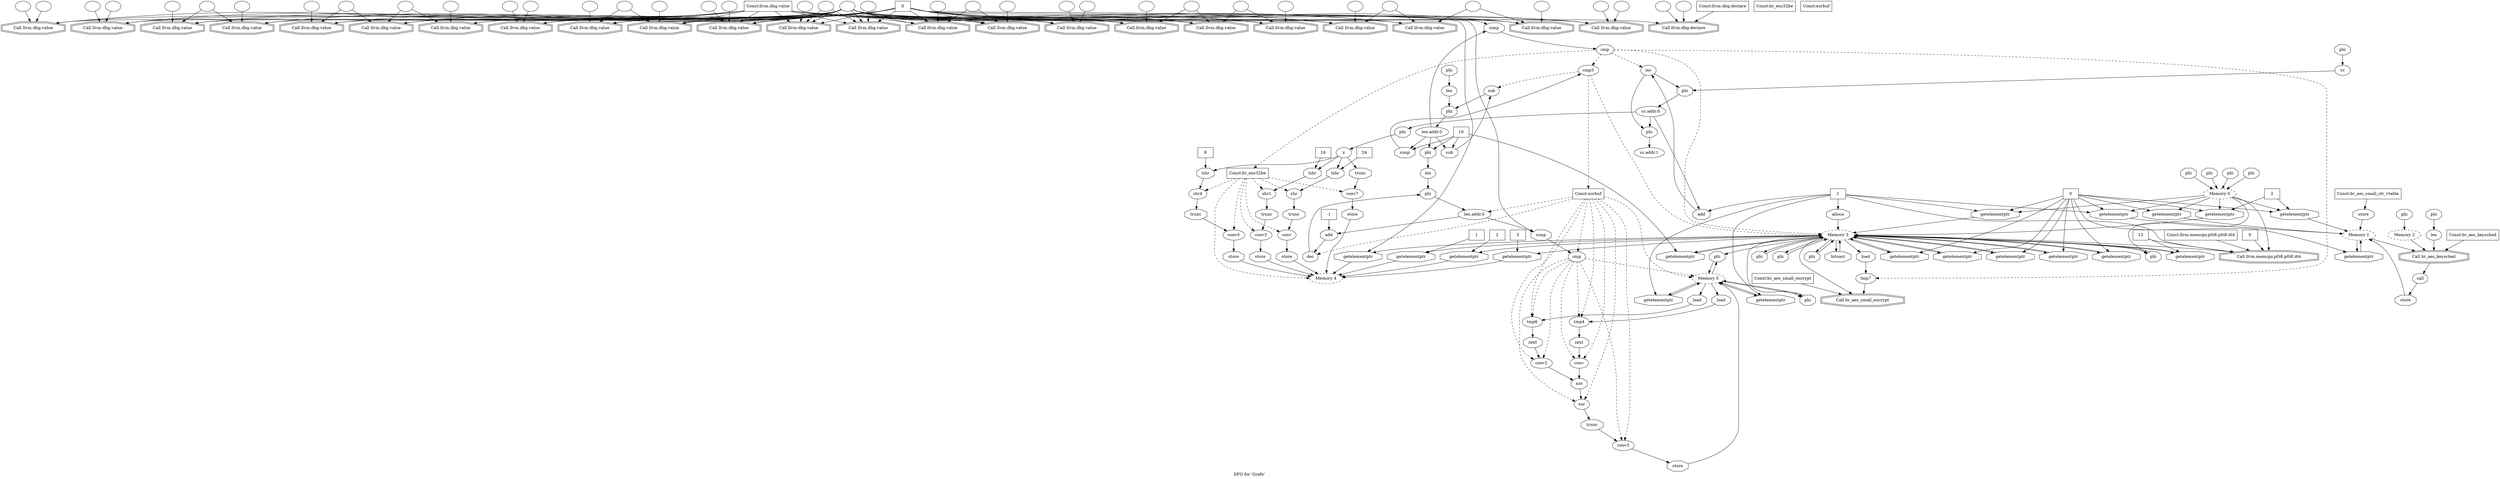 digraph "DFG for 'Grafo'  "{
label="DFG for 'Grafo' ";
node_0[shape=doubleoctagon,style=solid,label="Call llvm.dbg.value"]
node_3[shape=ellipse,style=solid,label=""]
"node_3"->"node_0"
node_106[shape=ellipse,style=solid,label=""]
node_105[shape=doubleoctagon,style=solid,label="Call llvm.dbg.value"]
"node_106"->"node_105"
node_95[shape=doubleoctagon,style=solid,label="Call llvm.dbg.value"]
node_8[shape=ellipse,style=solid,label=""]
node_6[shape=doubleoctagon,style=solid,label="Call llvm.dbg.value"]
"node_8"->"node_6"
node_9[shape=doubleoctagon,style=solid,label="Call llvm.dbg.value"]
node_10[shape=ellipse,style=solid,label=""]
"node_10"->"node_9"
node_5[shape=box,style=solid,label="Const:llvm.dbg.value"]
"node_5"->"node_0"
"node_5"->"node_95"
"node_5"->"node_9"
"node_5"->"node_6"
node_31[shape=doubleoctagon,style=solid,label="Call llvm.dbg.value"]
"node_5"->"node_31"
node_34[shape=doubleoctagon,style=solid,label="Call llvm.dbg.value"]
"node_5"->"node_34"
node_37[shape=doubleoctagon,style=solid,label="Call llvm.dbg.value"]
"node_5"->"node_37"
node_40[shape=doubleoctagon,style=solid,label="Call llvm.dbg.value"]
"node_5"->"node_40"
node_43[shape=doubleoctagon,style=solid,label="Call llvm.dbg.value"]
"node_5"->"node_43"
node_46[shape=doubleoctagon,style=solid,label="Call llvm.dbg.value"]
"node_5"->"node_46"
node_74[shape=doubleoctagon,style=solid,label="Call llvm.dbg.value"]
"node_5"->"node_74"
node_93[shape=doubleoctagon,style=solid,label="Call llvm.dbg.value"]
"node_5"->"node_93"
node_99[shape=doubleoctagon,style=solid,label="Call llvm.dbg.value"]
"node_5"->"node_99"
node_102[shape=doubleoctagon,style=solid,label="Call llvm.dbg.value"]
"node_5"->"node_102"
"node_5"->"node_105"
node_137[shape=doubleoctagon,style=solid,label="Call llvm.dbg.value"]
"node_5"->"node_137"
node_140[shape=doubleoctagon,style=solid,label="Call llvm.dbg.value"]
"node_5"->"node_140"
node_143[shape=doubleoctagon,style=solid,label="Call llvm.dbg.value"]
"node_5"->"node_143"
node_146[shape=doubleoctagon,style=solid,label="Call llvm.dbg.value"]
"node_5"->"node_146"
node_148[shape=doubleoctagon,style=solid,label="Call llvm.dbg.value"]
"node_5"->"node_148"
node_161[shape=doubleoctagon,style=solid,label="Call llvm.dbg.value"]
"node_5"->"node_161"
node_165[shape=doubleoctagon,style=solid,label="Call llvm.dbg.value"]
"node_5"->"node_165"
node_171[shape=doubleoctagon,style=solid,label="Call llvm.dbg.value"]
"node_5"->"node_171"
node_7[shape=ellipse,style=solid,label=""]
"node_7"->"node_6"
node_4[shape=ellipse,style=solid,label=""]
"node_4"->"node_0"
"node_4"->"node_95"
"node_4"->"node_9"
"node_4"->"node_6"
"node_4"->"node_31"
"node_4"->"node_34"
"node_4"->"node_37"
"node_4"->"node_40"
"node_4"->"node_43"
"node_4"->"node_46"
node_63[shape=doubleoctagon,style=solid,label="Call llvm.dbg.declare"]
"node_4"->"node_63"
"node_4"->"node_74"
"node_4"->"node_93"
"node_4"->"node_99"
"node_4"->"node_102"
"node_4"->"node_105"
"node_4"->"node_137"
"node_4"->"node_140"
"node_4"->"node_143"
"node_4"->"node_146"
"node_4"->"node_148"
"node_4"->"node_161"
"node_4"->"node_165"
"node_4"->"node_171"
node_2[shape=box,style=solid,label="0"]
"node_2"->"node_0"
"node_2"->"node_95"
"node_2"->"node_9"
"node_2"->"node_6"
"node_2"->"node_31"
"node_2"->"node_34"
"node_2"->"node_37"
"node_2"->"node_40"
"node_2"->"node_43"
"node_2"->"node_46"
node_62[shape=octagon,style=solid,label="icmp"]
"node_2"->"node_62"
"node_2"->"node_74"
"node_2"->"node_93"
"node_2"->"node_99"
"node_2"->"node_102"
"node_2"->"node_105"
node_114[shape=octagon,style=solid,label="getelementptr"]
"node_2"->"node_114"
"node_2"->"node_137"
"node_2"->"node_140"
"node_2"->"node_143"
"node_2"->"node_146"
"node_2"->"node_148"
"node_2"->"node_161"
node_164[shape=octagon,style=solid,label="icmp"]
"node_2"->"node_164"
"node_2"->"node_165"
"node_2"->"node_171"
node_1[shape=ellipse,style=solid,label=""]
"node_1"->"node_0"
node_11[shape=ellipse,style=solid,label=""]
"node_11"->"node_9"
node_12[shape=ellipse,style=dashed,label="Memory 1"]
node_20[shape=octagon,style=solid,label="getelementptr"]
"node_12"->"node_20"
node_22[shape=doubleoctagon,style=solid,label="Call br_aes_keysched"]
"node_12"->"node_22"
node_13[shape=octagon,style=solid,label="getelementptr"]
"node_13"->"node_12"
node_14[shape=ellipse,style=dashed,label="Memory 0"]
"node_14"->"node_13"
node_18[shape=octagon,style=solid,label="getelementptr"]
"node_14"->"node_18"
node_26[shape=octagon,style=solid,label="getelementptr"]
"node_14"->"node_26"
node_59[shape=octagon,style=solid,label="phi"]
"node_14"->"node_59"
node_68[shape=doubleoctagon,style=solid,label="Call llvm.memcpy.p0i8.p0i8.i64"]
"node_14"->"node_68"
node_78[shape=octagon,style=solid,label="getelementptr"]
"node_14"->"node_78"
node_81[shape=octagon,style=solid,label="getelementptr"]
"node_14"->"node_81"
node_15[shape=box,style=solid,label="0"]
"node_15"->"node_13"
"node_15"->"node_18"
"node_15"->"node_20"
"node_15"->"node_26"
node_72[shape=octagon,style=solid,label="getelementptr"]
"node_15"->"node_72"
"node_15"->"node_78"
"node_15"->"node_81"
node_82[shape=octagon,style=solid,label="getelementptr"]
"node_15"->"node_82"
node_83[shape=octagon,style=solid,label="getelementptr"]
"node_15"->"node_83"
node_88[shape=octagon,style=solid,label="getelementptr"]
"node_15"->"node_88"
node_91[shape=octagon,style=solid,label="getelementptr"]
"node_15"->"node_91"
node_16[shape=octagon,style=solid,label="store"]
"node_16"->"node_12"
node_17[shape=box,style=solid,label="Const:br_aes_small_ctr_vtable"]
"node_17"->"node_16"
"node_18"->"node_12"
node_19[shape=box,style=solid,label="1"]
"node_19"->"node_18"
node_30[shape=octagon,style=solid,label="alloca"]
"node_19"->"node_30"
node_52[shape=octagon,style=solid,label="add"]
"node_19"->"node_52"
"node_19"->"node_68"
"node_19"->"node_81"
node_158[shape=octagon,style=solid,label="getelementptr"]
"node_19"->"node_158"
node_160[shape=octagon,style=solid,label="getelementptr"]
"node_19"->"node_160"
"node_20"->"node_12"
node_21[shape=ellipse,style=solid,label="call"]
node_28[shape=octagon,style=solid,label="store"]
"node_21"->"node_28"
"node_22"->"node_21"
node_23[shape=ellipse,style=dashed,label="Memory 2"]
"node_23"->"node_22"
node_24[shape=ellipse,style=solid,label="len"]
"node_24"->"node_22"
node_25[shape=box,style=solid,label="Const:br_aes_keysched"]
"node_25"->"node_22"
"node_26"->"node_12"
node_27[shape=box,style=solid,label="2"]
"node_27"->"node_26"
"node_27"->"node_78"
"node_28"->"node_12"
node_29[shape=ellipse,style=dashed,label="Memory 3"]
"node_29"->"node_59"
node_60[shape=octagon,style=solid,label="getelementptr"]
"node_29"->"node_60"
node_67[shape=octagon,style=solid,label="bitcast"]
"node_29"->"node_67"
"node_29"->"node_68"
"node_29"->"node_72"
node_73[shape=octagon,style=solid,label="getelementptr"]
"node_29"->"node_73"
node_192[shape=octagon,style=solid,label="phi"]
"node_29"->"node_192"
node_80[shape=octagon,style=solid,label="load"]
"node_29"->"node_80"
"node_29"->"node_82"
"node_29"->"node_83"
node_84[shape=doubleoctagon,style=solid,label="Call br_aes_small_encrypt"]
"node_29"->"node_84"
"node_29"->"node_88"
"node_29"->"node_91"
"node_29"->"node_114"
node_121[shape=octagon,style=solid,label="getelementptr"]
"node_29"->"node_121"
node_129[shape=octagon,style=solid,label="getelementptr"]
"node_29"->"node_129"
node_134[shape=octagon,style=solid,label="getelementptr"]
"node_29"->"node_134"
node_157[shape=octagon,style=solid,label="phi"]
"node_29"->"node_157"
node_159[shape=octagon,style=solid,label="phi"]
"node_29"->"node_159"
node_190[shape=octagon,style=solid,label="phi"]
"node_29"->"node_190"
node_193[shape=octagon,style=solid,label="phi"]
"node_29"->"node_193"
"node_30"->"node_29"
node_32[shape=ellipse,style=solid,label=""]
"node_32"->"node_31"
node_33[shape=ellipse,style=solid,label=""]
"node_33"->"node_31"
node_35[shape=ellipse,style=solid,label=""]
"node_35"->"node_34"
node_36[shape=ellipse,style=solid,label=""]
"node_36"->"node_34"
node_38[shape=ellipse,style=solid,label=""]
"node_38"->"node_37"
node_39[shape=ellipse,style=solid,label=""]
"node_39"->"node_37"
"node_39"->"node_74"
node_41[shape=ellipse,style=solid,label=""]
"node_41"->"node_40"
"node_41"->"node_46"
node_42[shape=ellipse,style=solid,label=""]
"node_42"->"node_40"
node_44[shape=ellipse,style=solid,label=""]
"node_44"->"node_43"
node_45[shape=ellipse,style=solid,label=""]
"node_45"->"node_95"
"node_45"->"node_43"
node_47[shape=ellipse,style=solid,label=""]
"node_47"->"node_46"
"node_47"->"node_93"
node_48[shape=ellipse,style=solid,label="cc.addr.0"]
"node_48"->"node_52"
node_98[shape=octagon,style=solid,label="phi"]
"node_48"->"node_98"
node_191[shape=octagon,style=solid,label="phi"]
"node_48"->"node_191"
node_49[shape=octagon,style=solid,label="phi"]
"node_49"->"node_48"
node_50[shape=ellipse,style=solid,label="cc"]
"node_50"->"node_49"
node_51[shape=ellipse,style=solid,label="inc"]
"node_51"->"node_49"
"node_51"->"node_98"
"node_52"->"node_51"
node_53[shape=ellipse,style=solid,label="len.addr.0"]
node_57[shape=octagon,style=solid,label="sub"]
"node_53"->"node_57"
"node_53"->"node_62"
node_87[shape=octagon,style=solid,label="icmp"]
"node_53"->"node_87"
node_194[shape=octagon,style=solid,label="phi"]
"node_53"->"node_194"
node_54[shape=octagon,style=solid,label="phi"]
"node_54"->"node_53"
node_55[shape=ellipse,style=solid,label="len"]
"node_55"->"node_54"
node_56[shape=ellipse,style=solid,label="sub"]
"node_56"->"node_54"
"node_57"->"node_56"
node_58[shape=box,style=solid,label="16"]
"node_58"->"node_57"
"node_58"->"node_60"
"node_58"->"node_87"
"node_58"->"node_194"
"node_59"->"node_29"
"node_60"->"node_29"
node_61[shape=ellipse,style=solid,label="cmp"]
"node_61"->"node_29" [style=dashed]
"node_61"->"node_51" [style=dashed]
node_79[shape=ellipse,style=solid,label="tmp7"]
"node_61"->"node_79" [style=dashed]
node_86[shape=ellipse,style=solid,label="cmp3"]
"node_61"->"node_86" [style=dashed]
node_195[shape=box,style=solid,label="Const:br_enc32be"]
"node_61"->"node_195" [style=dashed]
"node_62"->"node_61"
node_64[shape=ellipse,style=solid,label=""]
"node_64"->"node_63"
node_65[shape=ellipse,style=solid,label=""]
"node_65"->"node_63"
node_66[shape=box,style=solid,label="Const:llvm.dbg.declare"]
"node_66"->"node_63"
"node_67"->"node_29"
node_69[shape=box,style=solid,label="12"]
"node_69"->"node_68"
"node_69"->"node_73"
node_70[shape=box,style=solid,label="0"]
"node_70"->"node_68"
node_71[shape=box,style=solid,label="Const:llvm.memcpy.p0i8.p0i8.i64"]
"node_71"->"node_68"
"node_72"->"node_29"
"node_73"->"node_29"
node_75[shape=ellipse,style=solid,label=""]
"node_75"->"node_74"
"node_192"->"node_29"
node_77[shape=box,style=solid,label="Const:br_enc32be"]
"node_78"->"node_29"
"node_79"->"node_84"
"node_80"->"node_79"
"node_81"->"node_29"
"node_82"->"node_29"
"node_83"->"node_29"
node_85[shape=box,style=solid,label="Const:br_aes_small_encrypt"]
"node_85"->"node_84"
"node_86"->"node_29" [style=dashed]
"node_86"->"node_56" [style=dashed]
node_196[shape=box,style=solid,label="Const:xorbuf"]
"node_86"->"node_196" [style=dashed]
"node_87"->"node_86"
"node_88"->"node_29"
node_90[shape=box,style=solid,label="Const:xorbuf"]
"node_91"->"node_29"
node_94[shape=ellipse,style=solid,label=""]
"node_94"->"node_93"
node_96[shape=ellipse,style=solid,label=""]
"node_96"->"node_95"
node_97[shape=ellipse,style=solid,label="cc.addr.1"]
"node_98"->"node_97"
node_100[shape=ellipse,style=solid,label=""]
"node_100"->"node_99"
"node_100"->"node_105"
node_101[shape=ellipse,style=solid,label=""]
"node_101"->"node_99"
node_103[shape=ellipse,style=solid,label=""]
"node_103"->"node_102"
node_104[shape=ellipse,style=solid,label=""]
"node_104"->"node_102"
node_107[shape=ellipse,style=solid,label="shr"]
node_112[shape=octagon,style=solid,label="trunc"]
"node_107"->"node_112"
node_108[shape=octagon,style=solid,label="lshr"]
"node_108"->"node_107"
node_109[shape=ellipse,style=solid,label="x"]
"node_109"->"node_108"
node_117[shape=octagon,style=solid,label="lshr"]
"node_109"->"node_117"
node_125[shape=octagon,style=solid,label="lshr"]
"node_109"->"node_125"
node_133[shape=octagon,style=solid,label="trunc"]
"node_109"->"node_133"
node_110[shape=box,style=solid,label="24"]
"node_110"->"node_108"
node_111[shape=ellipse,style=solid,label="conv"]
node_115[shape=octagon,style=solid,label="store"]
"node_111"->"node_115"
"node_112"->"node_111"
node_113[shape=ellipse,style=dashed,label="Memory 4"]
"node_114"->"node_113"
"node_115"->"node_113"
node_116[shape=ellipse,style=solid,label="shr1"]
node_120[shape=octagon,style=solid,label="trunc"]
"node_116"->"node_120"
"node_117"->"node_116"
node_118[shape=box,style=solid,label="16"]
"node_118"->"node_117"
node_119[shape=ellipse,style=solid,label="conv2"]
node_123[shape=octagon,style=solid,label="store"]
"node_119"->"node_123"
"node_120"->"node_119"
"node_121"->"node_113"
node_122[shape=box,style=solid,label="1"]
"node_122"->"node_121"
"node_123"->"node_113"
node_124[shape=ellipse,style=solid,label="shr4"]
node_128[shape=octagon,style=solid,label="trunc"]
"node_124"->"node_128"
"node_125"->"node_124"
node_126[shape=box,style=solid,label="8"]
"node_126"->"node_125"
node_127[shape=ellipse,style=solid,label="conv5"]
node_131[shape=octagon,style=solid,label="store"]
"node_127"->"node_131"
"node_128"->"node_127"
"node_129"->"node_113"
node_130[shape=box,style=solid,label="2"]
"node_130"->"node_129"
"node_131"->"node_113"
node_132[shape=ellipse,style=solid,label="conv7"]
node_136[shape=octagon,style=solid,label="store"]
"node_132"->"node_136"
"node_133"->"node_132"
"node_134"->"node_113"
node_135[shape=box,style=solid,label="3"]
"node_135"->"node_134"
"node_136"->"node_113"
node_138[shape=ellipse,style=solid,label=""]
"node_138"->"node_137"
"node_138"->"node_146"
node_139[shape=ellipse,style=solid,label=""]
"node_139"->"node_137"
node_141[shape=ellipse,style=solid,label=""]
"node_141"->"node_140"
"node_141"->"node_148"
node_142[shape=ellipse,style=solid,label=""]
"node_142"->"node_140"
node_144[shape=ellipse,style=solid,label=""]
"node_144"->"node_143"
node_145[shape=ellipse,style=solid,label=""]
"node_145"->"node_143"
"node_145"->"node_161"
node_147[shape=ellipse,style=solid,label=""]
"node_147"->"node_146"
"node_147"->"node_171"
node_149[shape=ellipse,style=solid,label=""]
"node_149"->"node_148"
"node_149"->"node_165"
node_150[shape=ellipse,style=solid,label="len.addr.0"]
node_154[shape=octagon,style=solid,label="add"]
"node_150"->"node_154"
"node_150"->"node_164"
node_151[shape=octagon,style=solid,label="phi"]
"node_151"->"node_150"
node_152[shape=ellipse,style=solid,label="len"]
"node_152"->"node_151"
node_153[shape=ellipse,style=solid,label="dec"]
"node_153"->"node_151"
"node_154"->"node_153"
node_155[shape=box,style=solid,label="-1"]
"node_155"->"node_154"
node_156[shape=ellipse,style=dashed,label="Memory 5"]
"node_156"->"node_157"
"node_156"->"node_158"
"node_156"->"node_159"
"node_156"->"node_160"
node_168[shape=octagon,style=solid,label="load"]
"node_156"->"node_168"
node_174[shape=octagon,style=solid,label="load"]
"node_156"->"node_174"
"node_157"->"node_156"
"node_158"->"node_156"
"node_159"->"node_156"
"node_160"->"node_156"
node_162[shape=ellipse,style=solid,label=""]
"node_162"->"node_161"
node_163[shape=ellipse,style=solid,label="cmp"]
"node_163"->"node_156" [style=dashed]
node_167[shape=ellipse,style=solid,label="tmp4"]
"node_163"->"node_167" [style=dashed]
node_169[shape=ellipse,style=solid,label="conv"]
"node_163"->"node_169" [style=dashed]
node_173[shape=ellipse,style=solid,label="tmp6"]
"node_163"->"node_173" [style=dashed]
node_175[shape=ellipse,style=solid,label="conv2"]
"node_163"->"node_175" [style=dashed]
node_177[shape=ellipse,style=solid,label="xor"]
"node_163"->"node_177" [style=dashed]
node_179[shape=ellipse,style=solid,label="conv3"]
"node_163"->"node_179" [style=dashed]
"node_164"->"node_163"
node_166[shape=ellipse,style=solid,label=""]
"node_166"->"node_165"
node_170[shape=octagon,style=solid,label="zext"]
"node_167"->"node_170"
"node_168"->"node_167"
node_178[shape=octagon,style=solid,label="xor"]
"node_169"->"node_178"
"node_170"->"node_169"
node_172[shape=ellipse,style=solid,label=""]
"node_172"->"node_171"
node_176[shape=octagon,style=solid,label="zext"]
"node_173"->"node_176"
"node_174"->"node_173"
"node_175"->"node_178"
"node_176"->"node_175"
node_180[shape=octagon,style=solid,label="trunc"]
"node_177"->"node_180"
"node_178"->"node_177"
node_181[shape=octagon,style=solid,label="store"]
"node_179"->"node_181"
"node_180"->"node_179"
"node_181"->"node_156"
node_182[shape=octagon,style=solid,label="phi"]
"node_182"->"node_14"
node_183[shape=octagon,style=solid,label="phi"]
"node_183"->"node_23"
node_184[shape=octagon,style=solid,label="phi"]
"node_184"->"node_24"
"node_190"->"node_29"
node_185[shape=octagon,style=solid,label="phi"]
"node_185"->"node_14"
node_186[shape=octagon,style=solid,label="phi"]
"node_186"->"node_14"
node_187[shape=octagon,style=solid,label="phi"]
"node_187"->"node_50"
node_188[shape=octagon,style=solid,label="phi"]
"node_188"->"node_14"
node_189[shape=octagon,style=solid,label="phi"]
"node_189"->"node_55"
"node_191"->"node_109"
"node_193"->"node_29"
"node_194"->"node_152"
"node_195"->"node_107" [style=dashed]
"node_195"->"node_111" [style=dashed]
"node_195"->"node_113" [style=dashed]
"node_195"->"node_116" [style=dashed]
"node_195"->"node_119" [style=dashed]
"node_195"->"node_124" [style=dashed]
"node_195"->"node_127" [style=dashed]
"node_195"->"node_132" [style=dashed]
"node_196"->"node_150" [style=dashed]
"node_196"->"node_153" [style=dashed]
"node_196"->"node_156" [style=dashed]
"node_196"->"node_163" [style=dashed]
"node_196"->"node_167" [style=dashed]
"node_196"->"node_169" [style=dashed]
"node_196"->"node_173" [style=dashed]
"node_196"->"node_175" [style=dashed]
"node_196"->"node_177" [style=dashed]
"node_196"->"node_179" [style=dashed]
}


